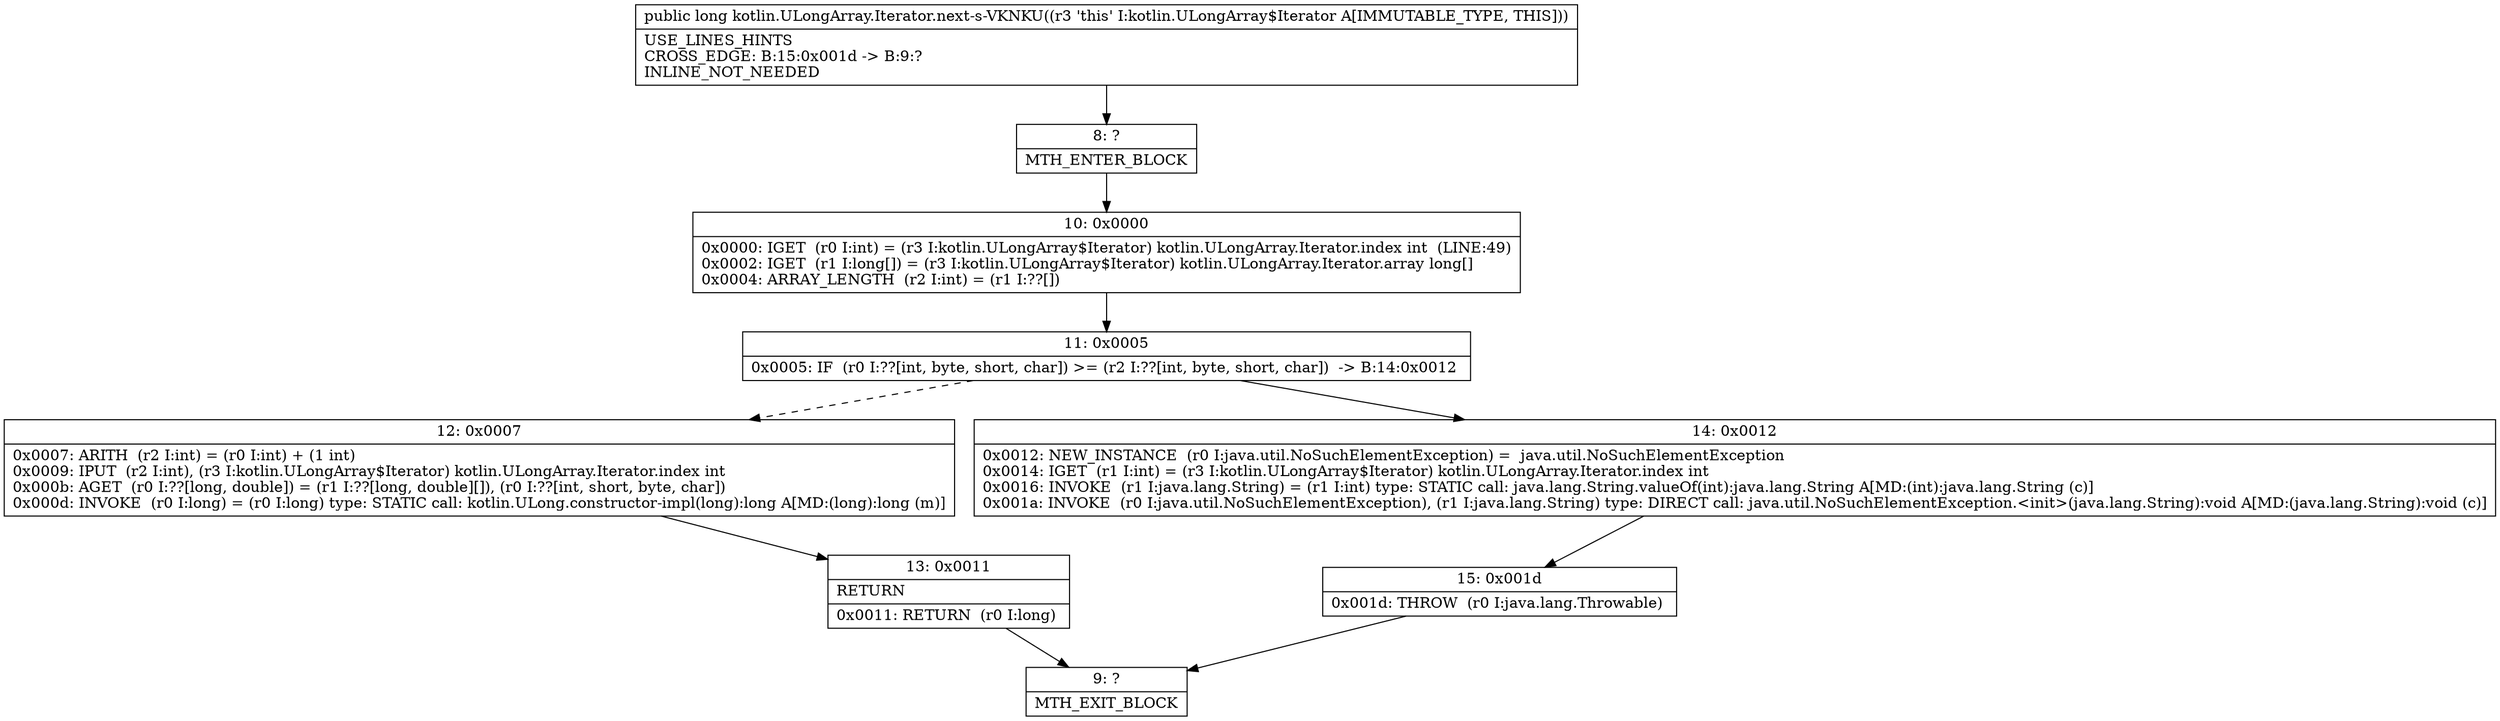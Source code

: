 digraph "CFG forkotlin.ULongArray.Iterator.next\-s\-VKNKU()J" {
Node_8 [shape=record,label="{8\:\ ?|MTH_ENTER_BLOCK\l}"];
Node_10 [shape=record,label="{10\:\ 0x0000|0x0000: IGET  (r0 I:int) = (r3 I:kotlin.ULongArray$Iterator) kotlin.ULongArray.Iterator.index int  (LINE:49)\l0x0002: IGET  (r1 I:long[]) = (r3 I:kotlin.ULongArray$Iterator) kotlin.ULongArray.Iterator.array long[] \l0x0004: ARRAY_LENGTH  (r2 I:int) = (r1 I:??[]) \l}"];
Node_11 [shape=record,label="{11\:\ 0x0005|0x0005: IF  (r0 I:??[int, byte, short, char]) \>= (r2 I:??[int, byte, short, char])  \-\> B:14:0x0012 \l}"];
Node_12 [shape=record,label="{12\:\ 0x0007|0x0007: ARITH  (r2 I:int) = (r0 I:int) + (1 int) \l0x0009: IPUT  (r2 I:int), (r3 I:kotlin.ULongArray$Iterator) kotlin.ULongArray.Iterator.index int \l0x000b: AGET  (r0 I:??[long, double]) = (r1 I:??[long, double][]), (r0 I:??[int, short, byte, char]) \l0x000d: INVOKE  (r0 I:long) = (r0 I:long) type: STATIC call: kotlin.ULong.constructor\-impl(long):long A[MD:(long):long (m)]\l}"];
Node_13 [shape=record,label="{13\:\ 0x0011|RETURN\l|0x0011: RETURN  (r0 I:long) \l}"];
Node_9 [shape=record,label="{9\:\ ?|MTH_EXIT_BLOCK\l}"];
Node_14 [shape=record,label="{14\:\ 0x0012|0x0012: NEW_INSTANCE  (r0 I:java.util.NoSuchElementException) =  java.util.NoSuchElementException \l0x0014: IGET  (r1 I:int) = (r3 I:kotlin.ULongArray$Iterator) kotlin.ULongArray.Iterator.index int \l0x0016: INVOKE  (r1 I:java.lang.String) = (r1 I:int) type: STATIC call: java.lang.String.valueOf(int):java.lang.String A[MD:(int):java.lang.String (c)]\l0x001a: INVOKE  (r0 I:java.util.NoSuchElementException), (r1 I:java.lang.String) type: DIRECT call: java.util.NoSuchElementException.\<init\>(java.lang.String):void A[MD:(java.lang.String):void (c)]\l}"];
Node_15 [shape=record,label="{15\:\ 0x001d|0x001d: THROW  (r0 I:java.lang.Throwable) \l}"];
MethodNode[shape=record,label="{public long kotlin.ULongArray.Iterator.next\-s\-VKNKU((r3 'this' I:kotlin.ULongArray$Iterator A[IMMUTABLE_TYPE, THIS]))  | USE_LINES_HINTS\lCROSS_EDGE: B:15:0x001d \-\> B:9:?\lINLINE_NOT_NEEDED\l}"];
MethodNode -> Node_8;Node_8 -> Node_10;
Node_10 -> Node_11;
Node_11 -> Node_12[style=dashed];
Node_11 -> Node_14;
Node_12 -> Node_13;
Node_13 -> Node_9;
Node_14 -> Node_15;
Node_15 -> Node_9;
}

